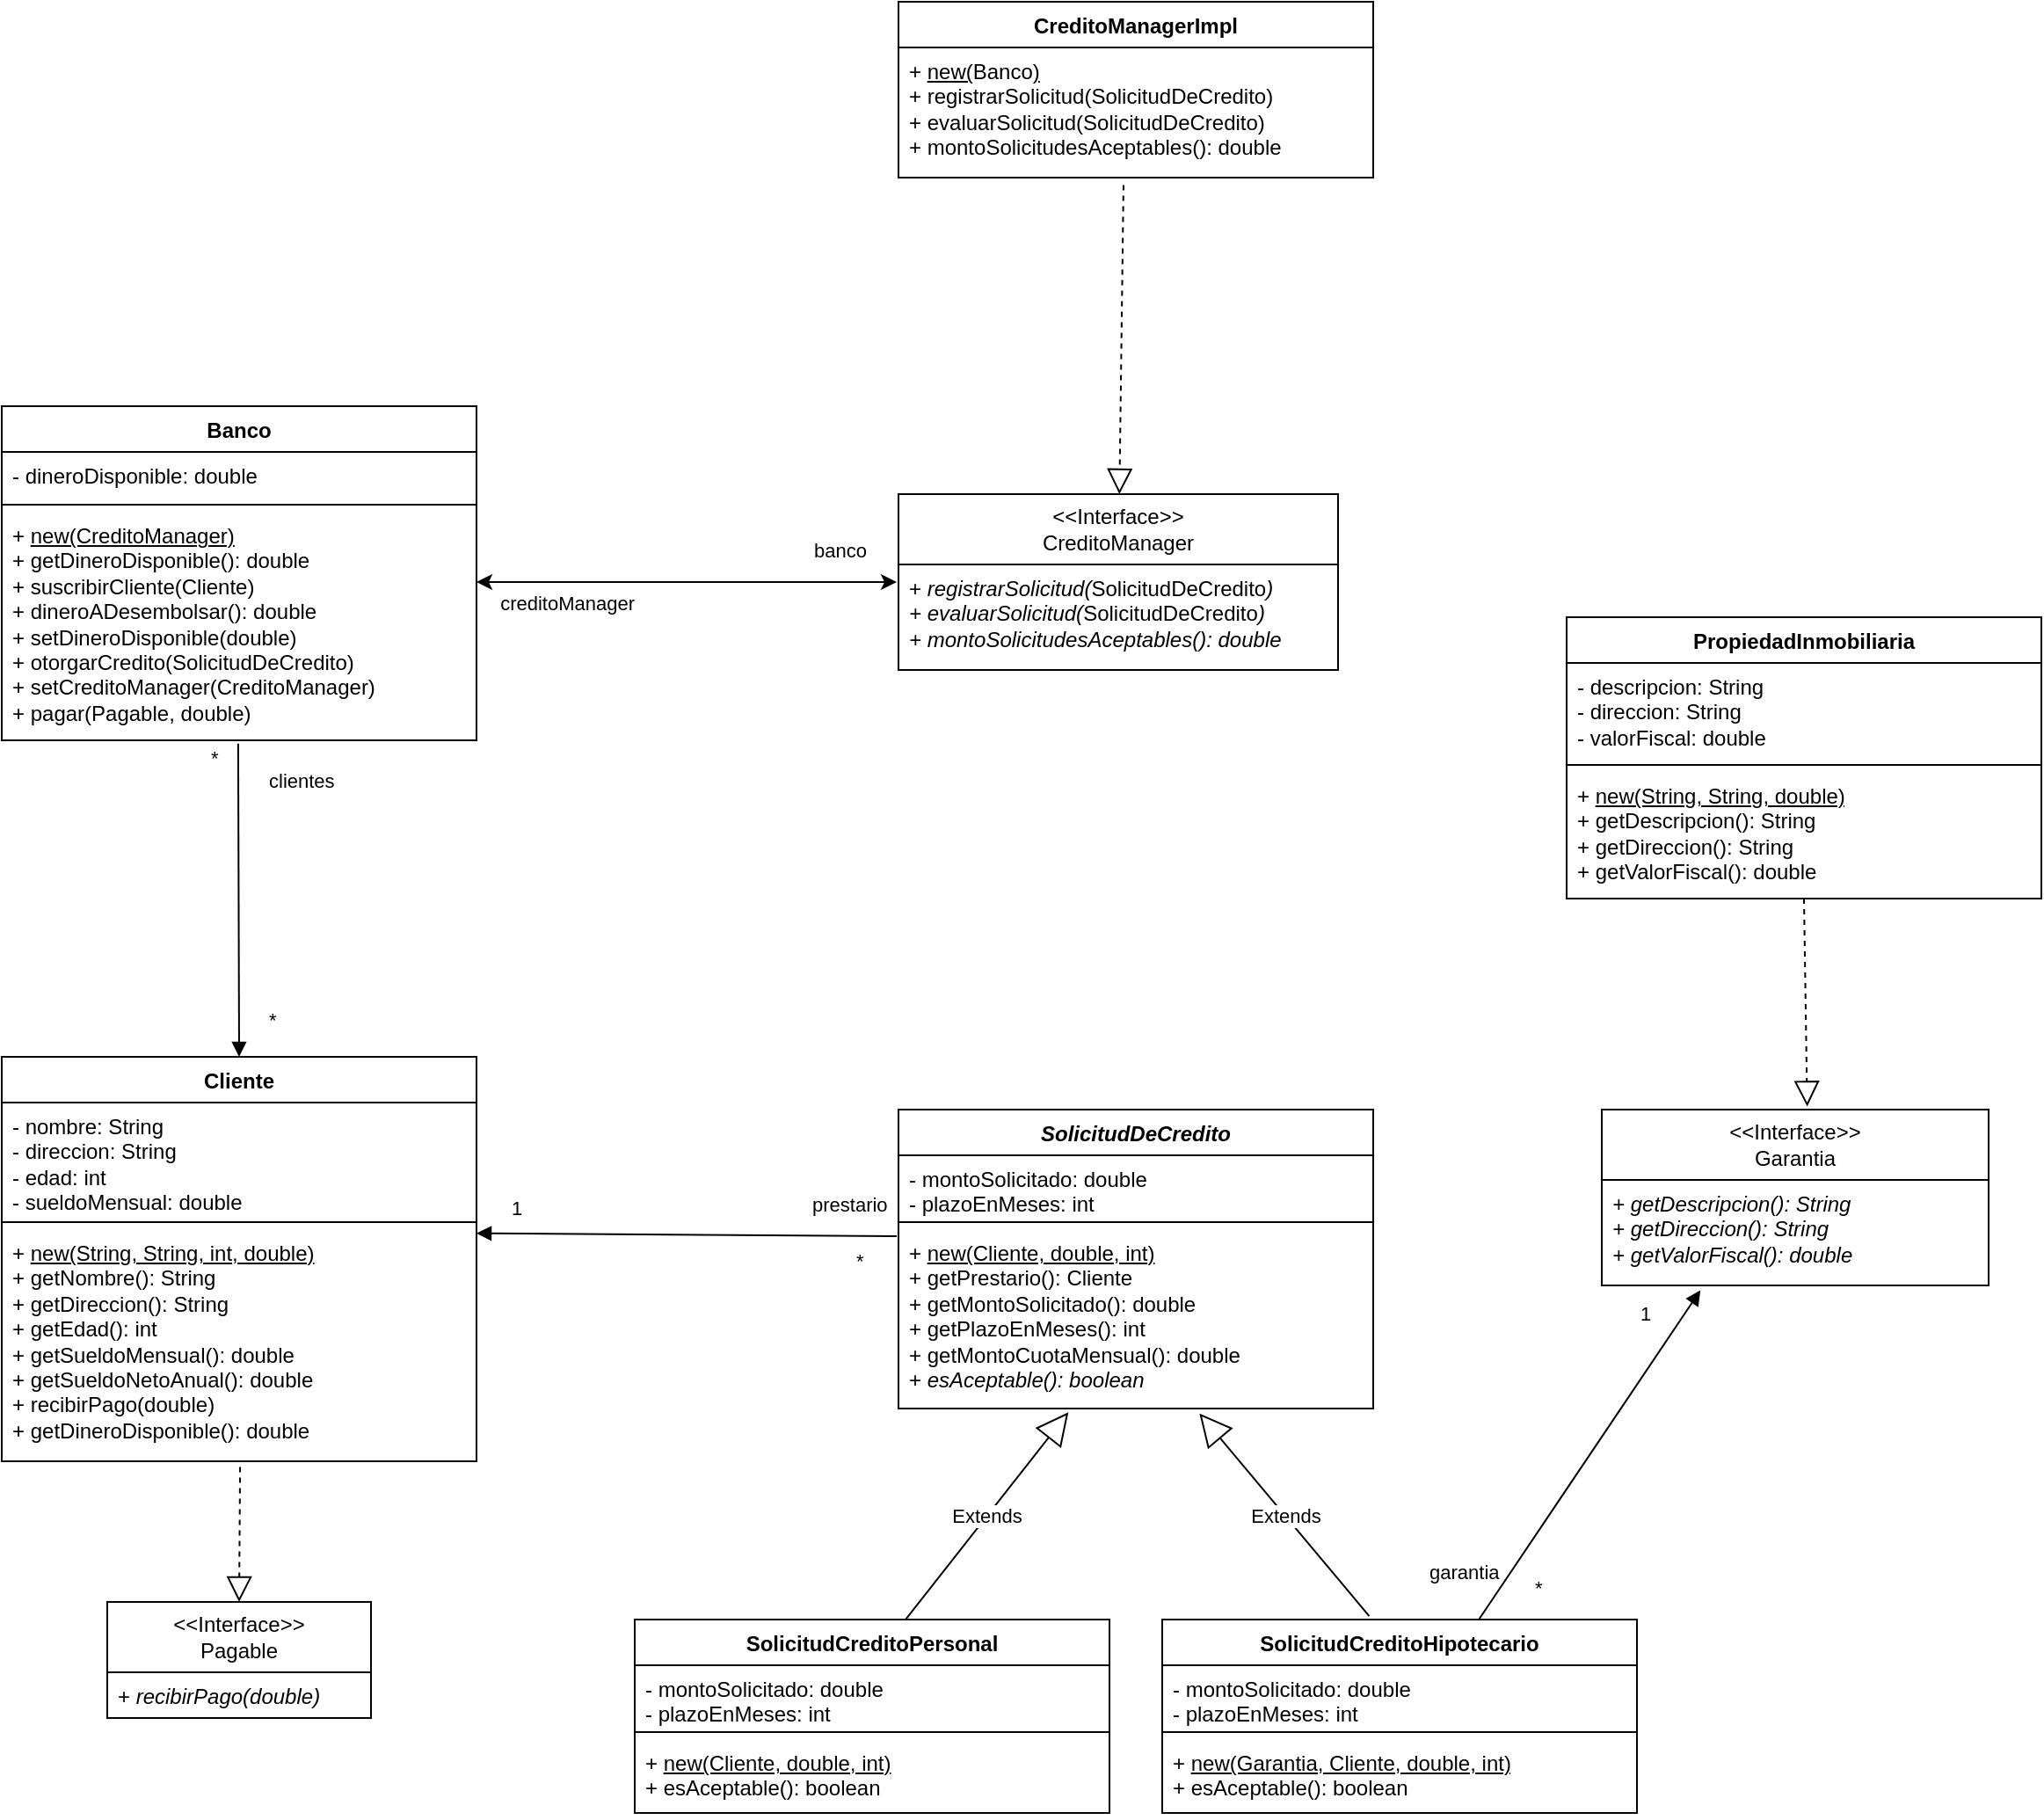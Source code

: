<mxfile version="21.6.8" type="device">
  <diagram name="Página-1" id="JV1uhUo8POfR21N3ndxs">
    <mxGraphModel dx="1224" dy="728" grid="1" gridSize="10" guides="1" tooltips="1" connect="1" arrows="1" fold="1" page="1" pageScale="1" pageWidth="827" pageHeight="1169" math="0" shadow="0">
      <root>
        <mxCell id="0" />
        <mxCell id="1" parent="0" />
        <mxCell id="038fOMIg83ZQIT3pWwct-1" value="Banco" style="swimlane;fontStyle=1;align=center;verticalAlign=top;childLayout=stackLayout;horizontal=1;startSize=26;horizontalStack=0;resizeParent=1;resizeParentMax=0;resizeLast=0;collapsible=1;marginBottom=0;whiteSpace=wrap;html=1;" parent="1" vertex="1">
          <mxGeometry x="130" y="330" width="270" height="190" as="geometry" />
        </mxCell>
        <mxCell id="038fOMIg83ZQIT3pWwct-2" value="- dineroDisponible: double" style="text;strokeColor=none;fillColor=none;align=left;verticalAlign=top;spacingLeft=4;spacingRight=4;overflow=hidden;rotatable=0;points=[[0,0.5],[1,0.5]];portConstraint=eastwest;whiteSpace=wrap;html=1;" parent="038fOMIg83ZQIT3pWwct-1" vertex="1">
          <mxGeometry y="26" width="270" height="26" as="geometry" />
        </mxCell>
        <mxCell id="038fOMIg83ZQIT3pWwct-3" value="" style="line;strokeWidth=1;fillColor=none;align=left;verticalAlign=middle;spacingTop=-1;spacingLeft=3;spacingRight=3;rotatable=0;labelPosition=right;points=[];portConstraint=eastwest;strokeColor=inherit;" parent="038fOMIg83ZQIT3pWwct-1" vertex="1">
          <mxGeometry y="52" width="270" height="8" as="geometry" />
        </mxCell>
        <mxCell id="038fOMIg83ZQIT3pWwct-4" value="+ &lt;u&gt;new(CreditoManager)&lt;/u&gt;&lt;br&gt;+ getDineroDisponible(): double&lt;br&gt;+ suscribirCliente(Cliente)&lt;br&gt;+ dineroADesembolsar(): double&lt;br&gt;+ setDineroDisponible(double)&lt;br&gt;+ otorgarCredito(SolicitudDeCredito)&lt;br&gt;+ setCreditoManager(CreditoManager)&lt;br&gt;+ pagar(Pagable, double)" style="text;strokeColor=none;fillColor=none;align=left;verticalAlign=top;spacingLeft=4;spacingRight=4;overflow=hidden;rotatable=0;points=[[0,0.5],[1,0.5]];portConstraint=eastwest;whiteSpace=wrap;html=1;" parent="038fOMIg83ZQIT3pWwct-1" vertex="1">
          <mxGeometry y="60" width="270" height="130" as="geometry" />
        </mxCell>
        <mxCell id="038fOMIg83ZQIT3pWwct-10" value="Cliente" style="swimlane;fontStyle=1;align=center;verticalAlign=top;childLayout=stackLayout;horizontal=1;startSize=26;horizontalStack=0;resizeParent=1;resizeParentMax=0;resizeLast=0;collapsible=1;marginBottom=0;whiteSpace=wrap;html=1;" parent="1" vertex="1">
          <mxGeometry x="130" y="700" width="270" height="230" as="geometry" />
        </mxCell>
        <mxCell id="038fOMIg83ZQIT3pWwct-11" value="- nombre: String&lt;br&gt;- direccion: String&lt;br&gt;- edad: int&lt;br&gt;- sueldoMensual: double" style="text;strokeColor=none;fillColor=none;align=left;verticalAlign=top;spacingLeft=4;spacingRight=4;overflow=hidden;rotatable=0;points=[[0,0.5],[1,0.5]];portConstraint=eastwest;whiteSpace=wrap;html=1;" parent="038fOMIg83ZQIT3pWwct-10" vertex="1">
          <mxGeometry y="26" width="270" height="64" as="geometry" />
        </mxCell>
        <mxCell id="038fOMIg83ZQIT3pWwct-12" value="" style="line;strokeWidth=1;fillColor=none;align=left;verticalAlign=middle;spacingTop=-1;spacingLeft=3;spacingRight=3;rotatable=0;labelPosition=right;points=[];portConstraint=eastwest;strokeColor=inherit;" parent="038fOMIg83ZQIT3pWwct-10" vertex="1">
          <mxGeometry y="90" width="270" height="8" as="geometry" />
        </mxCell>
        <mxCell id="038fOMIg83ZQIT3pWwct-13" value="+ &lt;u&gt;new(String, String, int, double)&lt;br&gt;&lt;/u&gt;+ getNombre(): String&lt;br&gt;+ getDireccion(): String&lt;br&gt;+ getEdad(): int&lt;br&gt;+ getSueldoMensual(): double&lt;br&gt;+ getSueldoNetoAnual(): double&lt;br&gt;+ recibirPago(double)&lt;br&gt;+ getDineroDisponible(): double" style="text;strokeColor=none;fillColor=none;align=left;verticalAlign=top;spacingLeft=4;spacingRight=4;overflow=hidden;rotatable=0;points=[[0,0.5],[1,0.5]];portConstraint=eastwest;whiteSpace=wrap;html=1;" parent="038fOMIg83ZQIT3pWwct-10" vertex="1">
          <mxGeometry y="98" width="270" height="132" as="geometry" />
        </mxCell>
        <mxCell id="038fOMIg83ZQIT3pWwct-14" value="&amp;lt;&amp;lt;Interface&amp;gt;&amp;gt;&lt;br&gt;Pagable" style="swimlane;fontStyle=0;childLayout=stackLayout;horizontal=1;startSize=40;fillColor=none;horizontalStack=0;resizeParent=1;resizeParentMax=0;resizeLast=0;collapsible=1;marginBottom=0;whiteSpace=wrap;html=1;" parent="1" vertex="1">
          <mxGeometry x="190" y="1010" width="150" height="66" as="geometry" />
        </mxCell>
        <mxCell id="038fOMIg83ZQIT3pWwct-15" value="+ &lt;i&gt;recibirPago(double)&lt;/i&gt;" style="text;strokeColor=none;fillColor=none;align=left;verticalAlign=top;spacingLeft=4;spacingRight=4;overflow=hidden;rotatable=0;points=[[0,0.5],[1,0.5]];portConstraint=eastwest;whiteSpace=wrap;html=1;" parent="038fOMIg83ZQIT3pWwct-14" vertex="1">
          <mxGeometry y="40" width="150" height="26" as="geometry" />
        </mxCell>
        <mxCell id="038fOMIg83ZQIT3pWwct-18" value="" style="endArrow=block;dashed=1;endFill=0;endSize=12;html=1;rounded=0;exitX=0.502;exitY=1.025;exitDx=0;exitDy=0;exitPerimeter=0;entryX=0.5;entryY=0;entryDx=0;entryDy=0;" parent="1" source="038fOMIg83ZQIT3pWwct-13" target="038fOMIg83ZQIT3pWwct-14" edge="1">
          <mxGeometry width="160" relative="1" as="geometry">
            <mxPoint x="270" y="1120" as="sourcePoint" />
            <mxPoint x="430" y="1120" as="targetPoint" />
          </mxGeometry>
        </mxCell>
        <mxCell id="038fOMIg83ZQIT3pWwct-19" value="clientes" style="endArrow=block;endFill=1;html=1;align=left;verticalAlign=top;rounded=0;entryX=0.5;entryY=0;entryDx=0;entryDy=0;exitX=0.498;exitY=1.014;exitDx=0;exitDy=0;exitPerimeter=0;" parent="1" source="038fOMIg83ZQIT3pWwct-4" target="038fOMIg83ZQIT3pWwct-10" edge="1">
          <mxGeometry x="-0.911" y="16" relative="1" as="geometry">
            <mxPoint x="300" y="530" as="sourcePoint" />
            <mxPoint x="460" y="530" as="targetPoint" />
            <mxPoint as="offset" />
          </mxGeometry>
        </mxCell>
        <mxCell id="038fOMIg83ZQIT3pWwct-20" value="*" style="edgeLabel;resizable=0;html=1;align=left;verticalAlign=bottom;" parent="038fOMIg83ZQIT3pWwct-19" connectable="0" vertex="1">
          <mxGeometry x="-1" relative="1" as="geometry">
            <mxPoint x="16" y="166" as="offset" />
          </mxGeometry>
        </mxCell>
        <mxCell id="038fOMIg83ZQIT3pWwct-21" value="&amp;lt;&amp;lt;Interface&amp;gt;&amp;gt;&lt;br&gt;CreditoManager" style="swimlane;fontStyle=0;childLayout=stackLayout;horizontal=1;startSize=40;fillColor=none;horizontalStack=0;resizeParent=1;resizeParentMax=0;resizeLast=0;collapsible=1;marginBottom=0;whiteSpace=wrap;html=1;" parent="1" vertex="1">
          <mxGeometry x="640" y="380" width="250" height="100" as="geometry" />
        </mxCell>
        <mxCell id="038fOMIg83ZQIT3pWwct-22" value="+ &lt;i&gt;registrarSolicitud(&lt;/i&gt;SolicitudDeCredito&lt;i style=&quot;background-color: initial;&quot;&gt;)&lt;/i&gt;&lt;br&gt;&lt;i&gt;+ evaluarSolicitud(&lt;/i&gt;SolicitudDeCredito&lt;i style=&quot;background-color: initial;&quot;&gt;)&lt;br&gt;+ montoSolicitudesAceptables(): double&lt;br&gt;&lt;/i&gt;" style="text;strokeColor=none;fillColor=none;align=left;verticalAlign=top;spacingLeft=4;spacingRight=4;overflow=hidden;rotatable=0;points=[[0,0.5],[1,0.5]];portConstraint=eastwest;whiteSpace=wrap;html=1;" parent="038fOMIg83ZQIT3pWwct-21" vertex="1">
          <mxGeometry y="40" width="250" height="60" as="geometry" />
        </mxCell>
        <mxCell id="038fOMIg83ZQIT3pWwct-24" value="CreditoManagerImpl" style="swimlane;fontStyle=1;align=center;verticalAlign=top;childLayout=stackLayout;horizontal=1;startSize=26;horizontalStack=0;resizeParent=1;resizeParentMax=0;resizeLast=0;collapsible=1;marginBottom=0;whiteSpace=wrap;html=1;" parent="1" vertex="1">
          <mxGeometry x="640" y="100" width="270" height="100" as="geometry" />
        </mxCell>
        <mxCell id="038fOMIg83ZQIT3pWwct-27" value="+ &lt;u&gt;new(&lt;/u&gt;Banco&lt;u style=&quot;background-color: initial;&quot;&gt;)&lt;/u&gt;&lt;br&gt;+&amp;nbsp;registrarSolicitud(SolicitudDeCredito&lt;span style=&quot;background-color: initial;&quot;&gt;)&lt;/span&gt;&lt;br&gt;+ evaluarSolicitud(SolicitudDeCredito)&lt;br&gt;+ montoSolicitudesAceptables(): double&lt;br&gt;&lt;span style=&quot;background-color: initial;&quot;&gt;&lt;br&gt;&lt;/span&gt;" style="text;strokeColor=none;fillColor=none;align=left;verticalAlign=top;spacingLeft=4;spacingRight=4;overflow=hidden;rotatable=0;points=[[0,0.5],[1,0.5]];portConstraint=eastwest;whiteSpace=wrap;html=1;" parent="038fOMIg83ZQIT3pWwct-24" vertex="1">
          <mxGeometry y="26" width="270" height="74" as="geometry" />
        </mxCell>
        <mxCell id="038fOMIg83ZQIT3pWwct-28" value="" style="endArrow=classic;html=1;rounded=0;endFill=1;startArrow=classic;startFill=1;" parent="1" edge="1">
          <mxGeometry relative="1" as="geometry">
            <mxPoint x="400" y="430" as="sourcePoint" />
            <mxPoint x="639" y="430" as="targetPoint" />
          </mxGeometry>
        </mxCell>
        <mxCell id="038fOMIg83ZQIT3pWwct-29" value="banco" style="edgeLabel;resizable=0;html=1;align=left;verticalAlign=bottom;" parent="038fOMIg83ZQIT3pWwct-28" connectable="0" vertex="1">
          <mxGeometry x="-1" relative="1" as="geometry">
            <mxPoint x="190" y="-10" as="offset" />
          </mxGeometry>
        </mxCell>
        <mxCell id="038fOMIg83ZQIT3pWwct-30" value="creditoManager" style="edgeLabel;resizable=0;html=1;align=right;verticalAlign=bottom;" parent="038fOMIg83ZQIT3pWwct-28" connectable="0" vertex="1">
          <mxGeometry x="1" relative="1" as="geometry">
            <mxPoint x="-149" y="20" as="offset" />
          </mxGeometry>
        </mxCell>
        <mxCell id="038fOMIg83ZQIT3pWwct-31" value="" style="endArrow=block;dashed=1;endFill=0;endSize=12;html=1;rounded=0;exitX=0.474;exitY=1.058;exitDx=0;exitDy=0;exitPerimeter=0;" parent="1" source="038fOMIg83ZQIT3pWwct-27" target="038fOMIg83ZQIT3pWwct-21" edge="1">
          <mxGeometry width="160" relative="1" as="geometry">
            <mxPoint x="610" y="200" as="sourcePoint" />
            <mxPoint x="775" y="220" as="targetPoint" />
          </mxGeometry>
        </mxCell>
        <mxCell id="038fOMIg83ZQIT3pWwct-32" value="&lt;i&gt;SolicitudDeCredito&lt;/i&gt;" style="swimlane;fontStyle=1;align=center;verticalAlign=top;childLayout=stackLayout;horizontal=1;startSize=26;horizontalStack=0;resizeParent=1;resizeParentMax=0;resizeLast=0;collapsible=1;marginBottom=0;whiteSpace=wrap;html=1;" parent="1" vertex="1">
          <mxGeometry x="640" y="730" width="270" height="170" as="geometry" />
        </mxCell>
        <mxCell id="038fOMIg83ZQIT3pWwct-33" value="- montoSolicitado: double&lt;br&gt;- plazoEnMeses: int" style="text;strokeColor=none;fillColor=none;align=left;verticalAlign=top;spacingLeft=4;spacingRight=4;overflow=hidden;rotatable=0;points=[[0,0.5],[1,0.5]];portConstraint=eastwest;whiteSpace=wrap;html=1;" parent="038fOMIg83ZQIT3pWwct-32" vertex="1">
          <mxGeometry y="26" width="270" height="34" as="geometry" />
        </mxCell>
        <mxCell id="038fOMIg83ZQIT3pWwct-34" value="" style="line;strokeWidth=1;fillColor=none;align=left;verticalAlign=middle;spacingTop=-1;spacingLeft=3;spacingRight=3;rotatable=0;labelPosition=right;points=[];portConstraint=eastwest;strokeColor=inherit;" parent="038fOMIg83ZQIT3pWwct-32" vertex="1">
          <mxGeometry y="60" width="270" height="8" as="geometry" />
        </mxCell>
        <mxCell id="038fOMIg83ZQIT3pWwct-35" value="+ &lt;u&gt;new(Cliente, double, int)&lt;/u&gt;&lt;br&gt;+ getPrestario(): Cliente&lt;br&gt;+ getMontoSolicitado(): double&lt;br&gt;+ getPlazoEnMeses(): int&lt;br&gt;+ getMontoCuotaMensual(): double&lt;br&gt;+ &lt;i&gt;esAceptable(): boolean&lt;/i&gt;" style="text;strokeColor=none;fillColor=none;align=left;verticalAlign=top;spacingLeft=4;spacingRight=4;overflow=hidden;rotatable=0;points=[[0,0.5],[1,0.5]];portConstraint=eastwest;whiteSpace=wrap;html=1;" parent="038fOMIg83ZQIT3pWwct-32" vertex="1">
          <mxGeometry y="68" width="270" height="102" as="geometry" />
        </mxCell>
        <mxCell id="038fOMIg83ZQIT3pWwct-36" value="prestario" style="endArrow=block;endFill=1;html=1;align=left;verticalAlign=top;rounded=0;entryX=1;entryY=0.018;entryDx=0;entryDy=0;entryPerimeter=0;" parent="1" target="038fOMIg83ZQIT3pWwct-13" edge="1">
          <mxGeometry x="-0.578" y="-31" relative="1" as="geometry">
            <mxPoint x="639" y="802" as="sourcePoint" />
            <mxPoint x="410" y="790" as="targetPoint" />
            <mxPoint as="offset" />
          </mxGeometry>
        </mxCell>
        <mxCell id="038fOMIg83ZQIT3pWwct-37" value="1" style="edgeLabel;resizable=0;html=1;align=left;verticalAlign=bottom;" parent="038fOMIg83ZQIT3pWwct-36" connectable="0" vertex="1">
          <mxGeometry x="-1" relative="1" as="geometry">
            <mxPoint x="-221" y="-8" as="offset" />
          </mxGeometry>
        </mxCell>
        <mxCell id="038fOMIg83ZQIT3pWwct-38" value="*" style="edgeLabel;resizable=0;html=1;align=left;verticalAlign=bottom;" parent="1" connectable="0" vertex="1">
          <mxGeometry x="429.54" y="803.752" as="geometry">
            <mxPoint x="184" y="21" as="offset" />
          </mxGeometry>
        </mxCell>
        <mxCell id="038fOMIg83ZQIT3pWwct-39" value="*" style="edgeLabel;resizable=0;html=1;align=left;verticalAlign=bottom;" parent="1" connectable="0" vertex="1">
          <mxGeometry x="260.46" y="687.68" as="geometry">
            <mxPoint x="-13" y="-149" as="offset" />
          </mxGeometry>
        </mxCell>
        <mxCell id="038fOMIg83ZQIT3pWwct-40" value="SolicitudCreditoPersonal" style="swimlane;fontStyle=1;align=center;verticalAlign=top;childLayout=stackLayout;horizontal=1;startSize=26;horizontalStack=0;resizeParent=1;resizeParentMax=0;resizeLast=0;collapsible=1;marginBottom=0;whiteSpace=wrap;html=1;" parent="1" vertex="1">
          <mxGeometry x="490" y="1020" width="270" height="110" as="geometry" />
        </mxCell>
        <mxCell id="038fOMIg83ZQIT3pWwct-41" value="- montoSolicitado: double&lt;br&gt;- plazoEnMeses: int" style="text;strokeColor=none;fillColor=none;align=left;verticalAlign=top;spacingLeft=4;spacingRight=4;overflow=hidden;rotatable=0;points=[[0,0.5],[1,0.5]];portConstraint=eastwest;whiteSpace=wrap;html=1;" parent="038fOMIg83ZQIT3pWwct-40" vertex="1">
          <mxGeometry y="26" width="270" height="34" as="geometry" />
        </mxCell>
        <mxCell id="038fOMIg83ZQIT3pWwct-42" value="" style="line;strokeWidth=1;fillColor=none;align=left;verticalAlign=middle;spacingTop=-1;spacingLeft=3;spacingRight=3;rotatable=0;labelPosition=right;points=[];portConstraint=eastwest;strokeColor=inherit;" parent="038fOMIg83ZQIT3pWwct-40" vertex="1">
          <mxGeometry y="60" width="270" height="8" as="geometry" />
        </mxCell>
        <mxCell id="038fOMIg83ZQIT3pWwct-43" value="+ &lt;u&gt;new(Cliente, double, int)&lt;/u&gt;&lt;br&gt;+ esAceptable(): boolean" style="text;strokeColor=none;fillColor=none;align=left;verticalAlign=top;spacingLeft=4;spacingRight=4;overflow=hidden;rotatable=0;points=[[0,0.5],[1,0.5]];portConstraint=eastwest;whiteSpace=wrap;html=1;" parent="038fOMIg83ZQIT3pWwct-40" vertex="1">
          <mxGeometry y="68" width="270" height="42" as="geometry" />
        </mxCell>
        <mxCell id="038fOMIg83ZQIT3pWwct-44" value="SolicitudCreditoHipotecario" style="swimlane;fontStyle=1;align=center;verticalAlign=top;childLayout=stackLayout;horizontal=1;startSize=26;horizontalStack=0;resizeParent=1;resizeParentMax=0;resizeLast=0;collapsible=1;marginBottom=0;whiteSpace=wrap;html=1;" parent="1" vertex="1">
          <mxGeometry x="790" y="1020" width="270" height="110" as="geometry" />
        </mxCell>
        <mxCell id="038fOMIg83ZQIT3pWwct-45" value="- montoSolicitado: double&lt;br&gt;- plazoEnMeses: int" style="text;strokeColor=none;fillColor=none;align=left;verticalAlign=top;spacingLeft=4;spacingRight=4;overflow=hidden;rotatable=0;points=[[0,0.5],[1,0.5]];portConstraint=eastwest;whiteSpace=wrap;html=1;" parent="038fOMIg83ZQIT3pWwct-44" vertex="1">
          <mxGeometry y="26" width="270" height="34" as="geometry" />
        </mxCell>
        <mxCell id="038fOMIg83ZQIT3pWwct-46" value="" style="line;strokeWidth=1;fillColor=none;align=left;verticalAlign=middle;spacingTop=-1;spacingLeft=3;spacingRight=3;rotatable=0;labelPosition=right;points=[];portConstraint=eastwest;strokeColor=inherit;" parent="038fOMIg83ZQIT3pWwct-44" vertex="1">
          <mxGeometry y="60" width="270" height="8" as="geometry" />
        </mxCell>
        <mxCell id="038fOMIg83ZQIT3pWwct-47" value="+ &lt;u&gt;new(Garantia, Cliente, double, int)&lt;/u&gt;&lt;br&gt;+ esAceptable(): boolean" style="text;strokeColor=none;fillColor=none;align=left;verticalAlign=top;spacingLeft=4;spacingRight=4;overflow=hidden;rotatable=0;points=[[0,0.5],[1,0.5]];portConstraint=eastwest;whiteSpace=wrap;html=1;" parent="038fOMIg83ZQIT3pWwct-44" vertex="1">
          <mxGeometry y="68" width="270" height="42" as="geometry" />
        </mxCell>
        <mxCell id="038fOMIg83ZQIT3pWwct-49" value="Extends" style="endArrow=block;endSize=16;endFill=0;html=1;rounded=0;exitX=0.57;exitY=0.002;exitDx=0;exitDy=0;exitPerimeter=0;entryX=0.358;entryY=1.021;entryDx=0;entryDy=0;entryPerimeter=0;" parent="1" source="038fOMIg83ZQIT3pWwct-40" target="038fOMIg83ZQIT3pWwct-35" edge="1">
          <mxGeometry width="160" relative="1" as="geometry">
            <mxPoint x="710" y="1000" as="sourcePoint" />
            <mxPoint x="870" y="1000" as="targetPoint" />
          </mxGeometry>
        </mxCell>
        <mxCell id="038fOMIg83ZQIT3pWwct-50" value="Extends" style="endArrow=block;endSize=16;endFill=0;html=1;rounded=0;exitX=0.436;exitY=-0.018;exitDx=0;exitDy=0;exitPerimeter=0;entryX=0.634;entryY=1.028;entryDx=0;entryDy=0;entryPerimeter=0;" parent="1" source="038fOMIg83ZQIT3pWwct-44" target="038fOMIg83ZQIT3pWwct-35" edge="1">
          <mxGeometry width="160" relative="1" as="geometry">
            <mxPoint x="654" y="1030" as="sourcePoint" />
            <mxPoint x="731" y="914" as="targetPoint" />
          </mxGeometry>
        </mxCell>
        <mxCell id="038fOMIg83ZQIT3pWwct-52" value="&amp;lt;&amp;lt;Interface&amp;gt;&amp;gt;&lt;br&gt;Garantia" style="swimlane;fontStyle=0;childLayout=stackLayout;horizontal=1;startSize=40;fillColor=none;horizontalStack=0;resizeParent=1;resizeParentMax=0;resizeLast=0;collapsible=1;marginBottom=0;whiteSpace=wrap;html=1;" parent="1" vertex="1">
          <mxGeometry x="1040" y="730" width="220" height="100" as="geometry" />
        </mxCell>
        <mxCell id="038fOMIg83ZQIT3pWwct-53" value="&lt;i&gt;+ getDescripcion(): String&lt;br&gt;+ getDireccion(): String&lt;br&gt;+ getValorFiscal(): double&lt;/i&gt;" style="text;strokeColor=none;fillColor=none;align=left;verticalAlign=top;spacingLeft=4;spacingRight=4;overflow=hidden;rotatable=0;points=[[0,0.5],[1,0.5]];portConstraint=eastwest;whiteSpace=wrap;html=1;" parent="038fOMIg83ZQIT3pWwct-52" vertex="1">
          <mxGeometry y="40" width="220" height="60" as="geometry" />
        </mxCell>
        <mxCell id="038fOMIg83ZQIT3pWwct-56" value="garantia" style="endArrow=block;endFill=1;html=1;align=left;verticalAlign=top;rounded=0;exitX=0.667;exitY=0;exitDx=0;exitDy=0;exitPerimeter=0;entryX=0.255;entryY=1.046;entryDx=0;entryDy=0;entryPerimeter=0;" parent="1" source="038fOMIg83ZQIT3pWwct-44" target="038fOMIg83ZQIT3pWwct-53" edge="1">
          <mxGeometry x="-0.855" y="47" relative="1" as="geometry">
            <mxPoint x="1010" y="900" as="sourcePoint" />
            <mxPoint x="1170" y="900" as="targetPoint" />
            <mxPoint as="offset" />
          </mxGeometry>
        </mxCell>
        <mxCell id="038fOMIg83ZQIT3pWwct-57" value="1" style="edgeLabel;resizable=0;html=1;align=left;verticalAlign=bottom;" parent="038fOMIg83ZQIT3pWwct-56" connectable="0" vertex="1">
          <mxGeometry x="-1" relative="1" as="geometry">
            <mxPoint x="90" y="-166" as="offset" />
          </mxGeometry>
        </mxCell>
        <mxCell id="038fOMIg83ZQIT3pWwct-58" value="*" style="edgeLabel;resizable=0;html=1;align=left;verticalAlign=bottom;" parent="038fOMIg83ZQIT3pWwct-56" connectable="0" vertex="1">
          <mxGeometry x="-1" relative="1" as="geometry">
            <mxPoint x="30" y="-10" as="offset" />
          </mxGeometry>
        </mxCell>
        <mxCell id="038fOMIg83ZQIT3pWwct-62" value="PropiedadInmobiliaria" style="swimlane;fontStyle=1;align=center;verticalAlign=top;childLayout=stackLayout;horizontal=1;startSize=26;horizontalStack=0;resizeParent=1;resizeParentMax=0;resizeLast=0;collapsible=1;marginBottom=0;whiteSpace=wrap;html=1;" parent="1" vertex="1">
          <mxGeometry x="1020" y="450" width="270" height="160" as="geometry" />
        </mxCell>
        <mxCell id="038fOMIg83ZQIT3pWwct-63" value="- descripcion: String&lt;br&gt;- direccion: String&lt;br&gt;- valorFiscal: double" style="text;strokeColor=none;fillColor=none;align=left;verticalAlign=top;spacingLeft=4;spacingRight=4;overflow=hidden;rotatable=0;points=[[0,0.5],[1,0.5]];portConstraint=eastwest;whiteSpace=wrap;html=1;" parent="038fOMIg83ZQIT3pWwct-62" vertex="1">
          <mxGeometry y="26" width="270" height="54" as="geometry" />
        </mxCell>
        <mxCell id="038fOMIg83ZQIT3pWwct-64" value="" style="line;strokeWidth=1;fillColor=none;align=left;verticalAlign=middle;spacingTop=-1;spacingLeft=3;spacingRight=3;rotatable=0;labelPosition=right;points=[];portConstraint=eastwest;strokeColor=inherit;" parent="038fOMIg83ZQIT3pWwct-62" vertex="1">
          <mxGeometry y="80" width="270" height="8" as="geometry" />
        </mxCell>
        <mxCell id="038fOMIg83ZQIT3pWwct-65" value="+ &lt;u&gt;new(String, String, double)&lt;/u&gt;&lt;br&gt;+ getDescripcion(): String&lt;br&gt;+ getDireccion(): String&lt;br&gt;+ getValorFiscal(): double" style="text;strokeColor=none;fillColor=none;align=left;verticalAlign=top;spacingLeft=4;spacingRight=4;overflow=hidden;rotatable=0;points=[[0,0.5],[1,0.5]];portConstraint=eastwest;whiteSpace=wrap;html=1;" parent="038fOMIg83ZQIT3pWwct-62" vertex="1">
          <mxGeometry y="88" width="270" height="72" as="geometry" />
        </mxCell>
        <mxCell id="038fOMIg83ZQIT3pWwct-66" value="" style="endArrow=block;dashed=1;endFill=0;endSize=12;html=1;rounded=0;entryX=0.531;entryY=-0.018;entryDx=0;entryDy=0;entryPerimeter=0;exitX=0.5;exitY=1;exitDx=0;exitDy=0;" parent="1" source="038fOMIg83ZQIT3pWwct-62" target="038fOMIg83ZQIT3pWwct-52" edge="1">
          <mxGeometry width="160" relative="1" as="geometry">
            <mxPoint x="1050" y="620" as="sourcePoint" />
            <mxPoint x="1210" y="620" as="targetPoint" />
          </mxGeometry>
        </mxCell>
      </root>
    </mxGraphModel>
  </diagram>
</mxfile>
